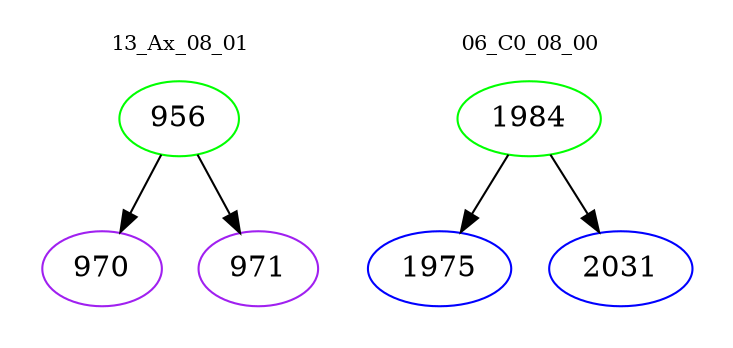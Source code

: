 digraph{
subgraph cluster_0 {
color = white
label = "13_Ax_08_01";
fontsize=10;
T0_956 [label="956", color="green"]
T0_956 -> T0_970 [color="black"]
T0_970 [label="970", color="purple"]
T0_956 -> T0_971 [color="black"]
T0_971 [label="971", color="purple"]
}
subgraph cluster_1 {
color = white
label = "06_C0_08_00";
fontsize=10;
T1_1984 [label="1984", color="green"]
T1_1984 -> T1_1975 [color="black"]
T1_1975 [label="1975", color="blue"]
T1_1984 -> T1_2031 [color="black"]
T1_2031 [label="2031", color="blue"]
}
}
